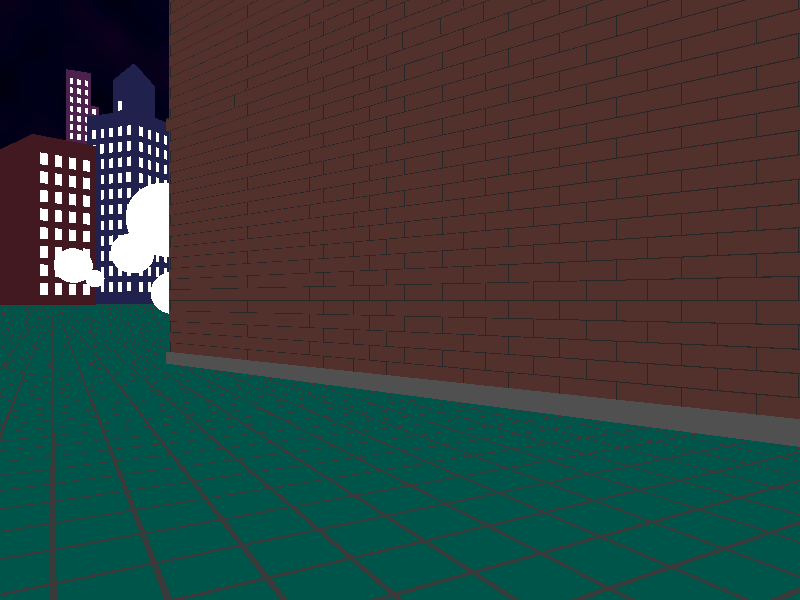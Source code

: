 #include "colors.inc"
#include "textures.inc"
#include "shapes.inc"
#include "glass.inc"
#include "stones.inc"    
#include "skies.inc"     
#include "colors.inc"
#include "textures.inc"
#include "glass.inc"
#include "metals.inc"
#include "golds.inc"
#include "stones.inc"
#include "woods.inc"
#include "shapes.inc"
#include "shapes2.inc"
#include "functions.inc"
#include "math.inc"
#include "transforms.inc"

//luz geral
light_source { <-300, 300, -300> color rgb <0.3, 0.3, 0.3> shadowless}

// chão
#declare RasterScale = 1.0;
#declare RasterHalfLine  = 0.035;  
#declare RasterHalfLineZ = 0.035; 
//-------------------------------------------------------------------------
#macro Raster(RScale, HLine) 
       pigment{ gradient x scale RScale
                color_map{[0.000   color rgbt<0.07,0.07,0.07,0>*0.6]
                          [0+HLine color rgbt<0.07,0.07,0.07,0>*0.6]
                          [0+HLine color rgbt<0.07,0.07,0.07,1>]
                          [1-HLine color rgbt<0.07,0.07,0.07,1>]
                          [1-HLine color rgbt<0.07,0.07,0.07,0>*0.6]
                          [1.000   color rgbt<0.07,0.07,0.07,0>*0.6]} }
 #end// of Raster(RScale, HLine)-macro    
//-------------------------------------------------------------------------
    

plane { <0,1,0>, 0    // plane with layered textures
        texture {
                  pigment{color rgb <0,0.09,0.07>}
                  finish {ambient 0.45 diffuse 0.85
                    specular 0.1
                    roughness 0.5
                    reflection 0.01}}
                  normal {wrinkles 0.2
                    scale 0.1}
        texture { Raster(RasterScale,RasterHalfLine ) rotate<0,0,0> }
        texture { Raster(RasterScale,RasterHalfLineZ) rotate<0,90,0>}
        rotate<0,0,0>
        
        rotate y*60
}



 
camera{
    location <0, 3, -20>
    look_at <0, 3, 0>
}    


//holofote
union{
    difference{
        cylinder {
           <0, 3, 0>,     // Center of one end
           <0, 3, 10>,     // Center of other end
           2.51            // Radius
        }
        cylinder {
            <0, 3, 1>,     // Center of one end
            <0, 3, 11>,     // Center of other end
            2.5            // Radius
        }
        texture {
            Metal
            finish {
                phong 5 phong_size 300
                reflection 1
            }
        }
    }
    
    cylinder {
        <0, 3, 10>,     // Center of one end
        <0, 3, 11>,     // Center of other end
        2.51           // Radius
        interior {
            caustics 2.0
            ior 3.5
        }
        texture {
            T_Glass4
            pigment {color White filter 0.85}
            finish {
                phong 2 phong_size 100
                reflection 0.30
            }
        }
    }
    
    sphere{
        <0, 3, 2>,2
        interior {
             caustics 2.0
             ior 3.5
        }
        texture {
            T_Glass4
            pigment {color White filter 0.85}
            finish {
                phong 2 phong_size 100
                reflection 0.30
            }
        } 
    }
    
    //luz
    light_source { <0, 3, 2> color rgb <4.4, 4.4, 2.2>
        fade_distance 5
        fade_power 0.5
    }
    rotate y*20 
    rotate x*17
    translate x*-17
    translate y*7
    translate z*-40
    
}       
  
//céu
sky_sphere {
    pigment {
        bozo
        color_map {
            [0.0 rgb <0.005, 0.0, 0.015>]
            [0.4 rgb <0.002, 0.0, 0.01>]
            [0.6 rgb <0.0, 0.0, 0.01>]
            [1.0 rgb 0.0]
        }
        scale 0.05
    }
}

//prédio da frente
union{
    box {
        <-0.9, 0, 99.9>, 
        <99.9, 100,-0.3>  
        
        texture {
            pigment { brick color rgb<0.02, 0.02, 0.02>, rgb<0.085, 0.03, 0.025>
                brick_size <3, 1, 2> mortar 0.05
            }
            finish {
                diffuse 1
            }
            normal {
                wrinkles 0.5
                scale 0.3
            }
            scale 0.5
        }
    }       
    
    box {
       <-1, 11, 100>,  
       <100,11.55,-0.4>  
       
       texture {
            pigment { brick color rgb<0.02, 0.02, 0.02>, rgb<0.085, 0.03, 0.025>
                brick_size <3, 1, 2> mortar 0.05
            }
            finish {
                diffuse 1
            }
            normal {
                wrinkles 0.5
                scale 0.3
            }
            scale 0.5
        }
        
    }
    
    //rodapé                       
    box {
       <-1, 0, 100>,  
       <100,0.55,-0.4>  
       
       texture {pigment{color rgb<0.08, 0.08, 0.08> }
             normal {
                wrinkles 0.8
                scale 0.3
             }          
       }
        
    }
    
    rotate y*40
    translate x*-10
    translate z*8
}
//*********************************************
//prédios do fundo 
//********************************************* 
//prédio vermelho do fundo da esquerda
union{

    difference{
        box {
            <40, 0, 100>,  
            <76, 100, -0.35>  
        }
        //********************************************* 
        //buracos janelas
        #for (CntrX, 0, 3, 1)
            #for (CntrY, 0, 7, 1)
                box {
                    <44+(CntrX * 8), 83-(CntrY * 11), 5>,
                    <48+(CntrX * 8), 90-(CntrY * 11), -1>
                }
            #end
        #end
        
        //*********************************************
        texture {
            pigment { color rgb<0.055, 0.01, 0.015>}
            finish {
                diffuse 1
            }
            normal {
                wrinkles 0.5
                scale 0.3
            }
            scale 0.5
        }
    }
    
    //*********************************************
    #for (CntrX, 0, 3, 1)
        #for (CntrY, 0, 7, 1)
            //vidros janelas
            #if (!((CntrX = 2 & CntrY = 1) | (CntrX = 1 & CntrY = 2) | (CntrX = 3 & CntrY = 2) | (CntrX = 1 & CntrY = 5)
                    | (CntrX = 2 & CntrY = 5) | (CntrX = 3 & CntrY = 5) | (CntrX = 1 & CntrY = 6) | (CntrX = 2 & CntrY = 6)
                    | (CntrX = 3 & CntrY = 6) | (CntrX = 0 & CntrY = 7) | (CntrX = 2 & CntrY = 7)))
                light_source { <46+(CntrX * 8), 87.5-(CntrY * 11), 0> color rgb <10, 10, -1>
                    fade_distance 10
                    fade_power 50
                    jitter
                    looks_like{
                        box{
                            <-2, -4.5, 0>,
                            <2, 4.5, -0.35>
                            interior {
                                caustics 6.0
                                ior 3
                            }
                            texture {
                                T_Glass4
                                pigment {color rgb <1, 1, 1> filter 0.9}
                                finish {
                                    phong 1 phong_size 3
                                    reflection 0.01
                                }
                            }
                        }
                    }
                }
            #else
                box{
                    <44+(CntrX * 8), 83-(CntrY * 11), 0>,
                    <48+(CntrX * 8), 90-(CntrY * 11), -0.35>
                    interior {
                        caustics 6.0
                        ior 3
                    }
                    texture {
                        T_Glass4
                        pigment {color rgb <1, 1, 1> filter 0.95}
                        finish {
                            phong 1 phong_size 3
                            reflection 0.01
                        }
                    }
                } 
            #end    
        #end
    #end
    //*********************************************
    //sombra no topo
    light_source{
        <60, 120, -50> color rgb <-0.2, -0.05, -0.05>
        fade_distance 63
        fade_power 40
    }
    //*********************************************
    rotate y*-50
    translate z*300
    translate x*-240
}

//*********************************************
//prédio roxo do fundo
union{
    difference{
        box {
            <0, 0, -0.35>,  
            <36, 280, 50>   
        }
        box {
            <27, 240, -1>
            <37, 281, 51>
        }
        //********************************************* 
        //buracos janelas
        #for (CntrX, 0, 3, 1)
            #for (CntrY, 0, 6, 1)
                box {
                    <4+(CntrX * 8), 263-(CntrY * 11), 5>,
                    <8+(CntrX * 8), 270-(CntrY * 11), -1>
                }
            #end
        #end
        
        //*********************************************
        texture {
            pigment { color rgb<0.075, 0.015, 0.075>}
            finish {
                diffuse 1
            }
            normal {
                wrinkles 0.5
                scale 0.3
            }
            scale 0.5
        }
    }
    
    //*********************************************
    #for (CntrX, 0, 3, 1)
        #for (CntrY, 0, 6, 1)
            //vidros janelas
            #if (!((CntrX = 3 & CntrY = 0) | (CntrX = 0 & CntrY = 1) | (CntrX = 3 & CntrY = 1) | (CntrX = 1 & CntrY = 2)
                    | (CntrX = 3 & CntrY = 2) | (CntrX = 1 & CntrY = 3) | (CntrX = 2 & CntrY = 4) | (CntrX = 3 & CntrY = 4)
                    | (CntrX = 2 & CntrY = 5) | (CntrX = 3 & CntrY = 5) | (CntrX = 0 & CntrY = 6) | (CntrX = 2 & CntrY = 6)
                    | (CntrX = 3 & CntrY = 6)))
                light_source { <6+(CntrX * 8), 267.5-(CntrY * 11), 0> color rgb <10, 10, -1>
                    fade_distance 10
                    fade_power 50
                    jitter
                    looks_like{
                        box{
                            <-2, -4.5, 0>,
                            <2, 4.5, -0.35>
                            interior {
                                caustics 6.0
                                ior 3
                            }
                            texture {
                                T_Glass4
                                pigment {color rgb <1, 1, 1> filter 0.9}
                                finish {
                                    phong 1 phong_size 3
                                    reflection 0.01
                                }
                            }
                        }
                    }
                }
            #else
                #if (!((CntrX = 3 & CntrY = 0) | (CntrX = 3 & CntrY = 1) | (CntrX = 3 & CntrY = 2)))
                    box{
                        <4+(CntrX * 8), 263-(CntrY * 11), 0>,
                        <8+(CntrX * 8), 270-(CntrY * 11), -0.35>
                        interior {
                            caustics 6.0
                            ior 3
                        }
                        texture {
                            T_Glass4
                            pigment {color rgb <1, 1, 1> filter 0.95}
                            finish {
                                phong 1 phong_size 3
                                reflection 0.01
                            }
                        }
                    }
                #end 
            #end    
        #end
    #end
    //*********************************************
    //sombra no topo
    light_source{
        <15, 300, -50> color rgb <-0.3, -0.08, -0.18>
        fade_distance 63
        fade_power 40
    }
    //*********************************************
    rotate y*-29
    translate z*700
    translate x*-400
}

//*********************************************
//prédio azul do fundo da direita
union{
    //*********************************************
    difference{
        union{
            //parte inferior
            box {
                <0, 0, 0>,  
                <44, 136, 44>   
            }
            //parte superior
            box {
                <32, 136, 32>
                <12, 165, 12>
            }
            //pirâmide do topo
            object {
                union {
                    object{polygon { 5, <12,165,12>, <32,165,12>, <32,165,32>, <12,165,32>, <12,165,12> }}
                    object{polygon { 4, <12,165,12>, <32,165,12>, <22,180,22>, <12,165,12> }} 
                    object{polygon { 4, <32,165,12>, <32,165,32>, <22,180,22>, <32,165,12> }} 
                    object{polygon { 4, <32,165,32>, <12,165,32>, <22,180,22>, <32,165,32> }} 
                    object{polygon { 4, <12,165,32>, <12,165,12>, <22,180,22>, <12,165,32> }}
                }
            }
        }
        //********************************************* 
        //buracos janelas parte inferior
        #for (CntrX, 0, 4, 1)
            #for (CntrY, 0, 10, 1)
                box {
                    <5, 119-(CntrY * 11), 4+(CntrX * 8)>,
                    <-1, 126-(CntrY * 11), 8+(CntrX * 8)>
                }
                box {
                    <4+(CntrX * 8), 119-(CntrY * 11), 5>,
                    <8+(CntrX * 8), 126-(CntrY * 11), -1>
                }
            #end
        #end
        //buracos janelas parte superior
        #for (CntrX, 0, 1, 1)
            #for (CntrY, 0, 1, 1)
                box {
                    <17, 153-(CntrY * 11), 16+(CntrX * 8)>,
                    <11, 160-(CntrY * 11), 20+(CntrX * 8)>
                }
                box {
                    <16+(CntrX * 8), 153-(CntrY * 11), 17>,
                    <20+(CntrX * 8), 160-(CntrY * 11), 11>
                }
            #end
        #end
    
        //*********************************************
        texture {
            pigment { color rgb<0.015, 0.015, 0.075>}
            finish {
                diffuse 1
            }
            normal {
                wrinkles 0.5
                scale 0.3
            }
            scale 0.5
        }
    }
    //********************************************* 
    //vidros das janelas
    //parte inferior
    #for (CntrX, 0, 4, 1)
        #for (CntrY, 0, 10, 1)
            //parede esquerda
            #if (!((CntrY = 1 & CntrX = 3) | (CntrY = 3 & CntrX = 0) | (CntrY = 3 & CntrX = 2) | (CntrY = 4 & CntrX = 2)))
                light_source { <0.35, 122.5-(CntrY * 11), 6+(CntrX * 8)> color rgb <10, 10, -1>
                    fade_distance 10
                    fade_power 50
                    jitter
                    looks_like{
                        box{
                            <0.5, -4.5, -2>,
                            <0.35, 4.5, 2>
                            interior {
                                caustics 6.0
                                ior 3
                            }
                            texture {
                                T_Glass4
                                pigment {color rgb <1, 1, 1> filter 0.9}
                                finish {
                                    phong 1 phong_size 3
                                    reflection 0.01
                                }
                            }
                        }
                    }
                }
            #else
                box{
                    <0.5, 119-(CntrY * 11), 4+(CntrX * 8)>,
                    <0.35, 126-(CntrY * 11), 8+(CntrX * 8)>
                    interior {
                        caustics 6.0
                        ior 3
                    }
                    texture {
                        T_Glass4
                        pigment {color rgb <1, 1, 1> filter 0.95}
                        finish {
                            phong 1 phong_size 3
                            reflection 0.01
                        }
                    }
                }
            #end
            //parede direita
            #if (!((CntrY = 1 & CntrX = 1) | (CntrY = 2 & CntrX = 2)))
                light_source { <6+(CntrX * 8), 122.5-(CntrY * 11), 0.35> color rgb <10, 10, -1>
                    fade_distance 10
                    fade_power 50
                    jitter
                    looks_like{
                        box{
                            <-2, -4.5, 0.5>,
                            <2, 4.5, 0.35>
                            interior {
                                caustics 6.0
                                ior 3
                            }
                            texture {
                                T_Glass4
                                pigment {color rgb <1, 1, 1> filter 0.9}
                                finish {
                                    phong 1 phong_size 3
                                    reflection 0.01
                                }
                            }
                        }
                    }
                }
            #else
                box{
                    <4+(CntrX * 8), 119-(CntrY * 11), 0.5>,
                    <8+(CntrX * 8), 126-(CntrY * 11), 0.35>
                    interior {
                        caustics 6.0
                        ior 3
                    }
                    texture {
                        T_Glass4
                        pigment {color rgb <1, 1, 1> filter 0.95}
                        finish {
                            phong 1 phong_size 3
                            reflection 0.01
                        }
                    }
                }    
            #end    
        #end
    #end
    //parte superior
    #for (CntrX, 0, 1, 1)
        #for (CntrY, 0, 1, 1)
            //parede esquerda
            #if (!(CntrX = 1 & CntrY = 1))
                light_source { <12.35, 156.5-(CntrY * 11), 18+(CntrX * 8)> color rgb <10, 10, -1>
                    fade_distance 10
                    fade_power 50
                    jitter
                    looks_like{
                        box{
                            <12.5, -4.5, -2>,
                            <12.35, 4.5, 2>
                            interior {
                                caustics 6.0
                                ior 3
                            }
                            texture {
                                T_Glass4
                                pigment {color rgb <1, 1, 1> filter 0.9}
                                finish {
                                    phong 1 phong_size 3
                                    reflection 0.01
                                }
                            }
                        }
                    }
                }
            #else
                box{
                    <12.5, 153-(CntrY * 11), 16+(CntrX * 8)>,
                    <12.35, 160-(CntrY * 11), 20+(CntrX * 8)>
                    interior {
                        caustics 6.0
                        ior 3
                    }
                    texture {
                        T_Glass4
                        pigment {color rgb <1, 1, 1> filter 0.95}
                        finish {
                            phong 1 phong_size 3
                            reflection 0.01
                        }
                    }
                }
            #end
            //parede direita
            #if (true)
                light_source { <18+(CntrX * 8), 156.5-(CntrY * 11), 12.35> color rgb <10, 10, -1>
                    fade_distance 10
                    fade_power 50
                    jitter
                    looks_like{
                        box{
                            <-2, -4.5, 12.5>,
                            <2, 4.5, 12.35>
                            interior {
                                caustics 6.0
                                ior 3
                            }
                            texture {
                                T_Glass4
                                pigment {color rgb <1, 1, 1> filter 0.9}
                                finish {
                                    phong 1 phong_size 3
                                    reflection 0.01
                                }
                            }
                        }
                    }
                }
            #else
                box{
                    <16+(CntrX * 8), 152-(CntrY * 11), 12.5>,
                    <20+(CntrX * 8), 160-(CntrY * 11), 12.35>
                    interior {
                        caustics 6.0
                        ior 3
                    }
                    texture {
                        T_Glass4
                        pigment {color rgb <1, 1, 1> filter 0.95}
                        finish {
                            phong 1 phong_size 3
                            reflection 0.01
                        }
                    }
                }    
            #end    
        #end
    #end
    //*********************************************
    //sombra no topo
    light_source{
        <-25, 190, -5> color rgb <-0.3, -0.18, -0.28>
        fade_distance 63
        fade_power 40
    }
    //*********************************************
    rotate y*-70
    translate z*400
    translate x*-185
}

//*********************************************
//bolas de luz
light_source
{ <-35, 15, 70> color rgb 2*<1, 1, 0.5>
    fade_distance 10
    fade_power 40
    looks_like
    {   
        sphere
        { <0,0,0>,5.5
            pigment { rgb <1, 1, 1> filter 0.5}
            hollow
            interior { 
                media {
                    scattering { 1, 0.07 extinction 0.01 }
                    samples 30,100
                }
            }
        }
        
    }
}

light_source
{ <-32, 4, 65> color rgb 2*<1, 1, 0.5>
    fade_distance 10
    fade_power 40
    looks_like
    {   
        sphere
        { <0,0,0>,3
            pigment { rgb <1, 1, 1> filter 0.5}
            hollow
            interior { 
                media {
                    scattering { 1, 0.07 extinction 0.01 }
                    samples 30,100
                }
            }
        }
        
    }
}

light_source
{ <-40, 10, 70> color rgb 2*<1, 1, 0.5>
    fade_distance 10
    fade_power 40
    looks_like
    {   
        sphere
        { <0,0,0>,3
            pigment { rgb <1, 1, 1> filter 0.5}
            hollow
            interior { 
                media {
                    scattering { 1, 0.07 extinction 0.01 }
                    samples 30,100
                }
            }
        }
        
    }
}

light_source
{ <-35.5, 5.5, 50> color rgb 2*<1, 1, 0.5>
    fade_distance 10
    fade_power 40
    looks_like
    {   
        sphere
        { <0,0,0>,1
            pigment { rgb <1, 1, 1> filter 0.5}
            hollow
            interior { 
                media {
                    scattering { 1, 0.07 extinction 0.01 }
                    samples 30,100
                }
            }
        }
        
    }
}


light_source
{ <-38, 7, 50> color rgb 2*<1, 1, 0.5>
    fade_distance 10
    fade_power 40
    looks_like
    {   
        sphere
        { <0,0,0>,2
            pigment { rgb <1, 1, 1> filter 0.5}
            hollow
            interior { 
                media {
                    scattering { 1, 0.07 extinction 0.01 }
                    samples 30,100
                }
            }
        }
        
    }
}
